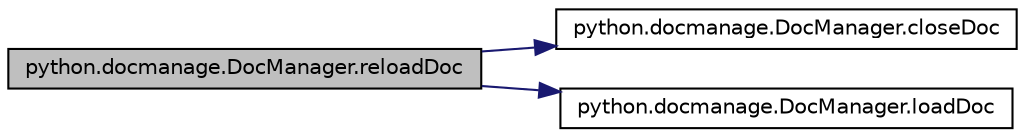 digraph G
{
  edge [fontname="Helvetica",fontsize="10",labelfontname="Helvetica",labelfontsize="10"];
  node [fontname="Helvetica",fontsize="10",shape=record];
  rankdir="LR";
  Node1 [label="python.docmanage.DocManager.reloadDoc",height=0.2,width=0.4,color="black", fillcolor="grey75", style="filled" fontcolor="black"];
  Node1 -> Node2 [color="midnightblue",fontsize="10",style="solid",fontname="Helvetica"];
  Node2 [label="python.docmanage.DocManager.closeDoc",height=0.2,width=0.4,color="black", fillcolor="white", style="filled",URL="$classpython_1_1docmanage_1_1_doc_manager.html#a677cb2251a3e456c6809741bb6ad4048"];
  Node1 -> Node3 [color="midnightblue",fontsize="10",style="solid",fontname="Helvetica"];
  Node3 [label="python.docmanage.DocManager.loadDoc",height=0.2,width=0.4,color="black", fillcolor="white", style="filled",URL="$classpython_1_1docmanage_1_1_doc_manager.html#ab550dbd5d25189555f6a1ba6fc03da0b"];
}
